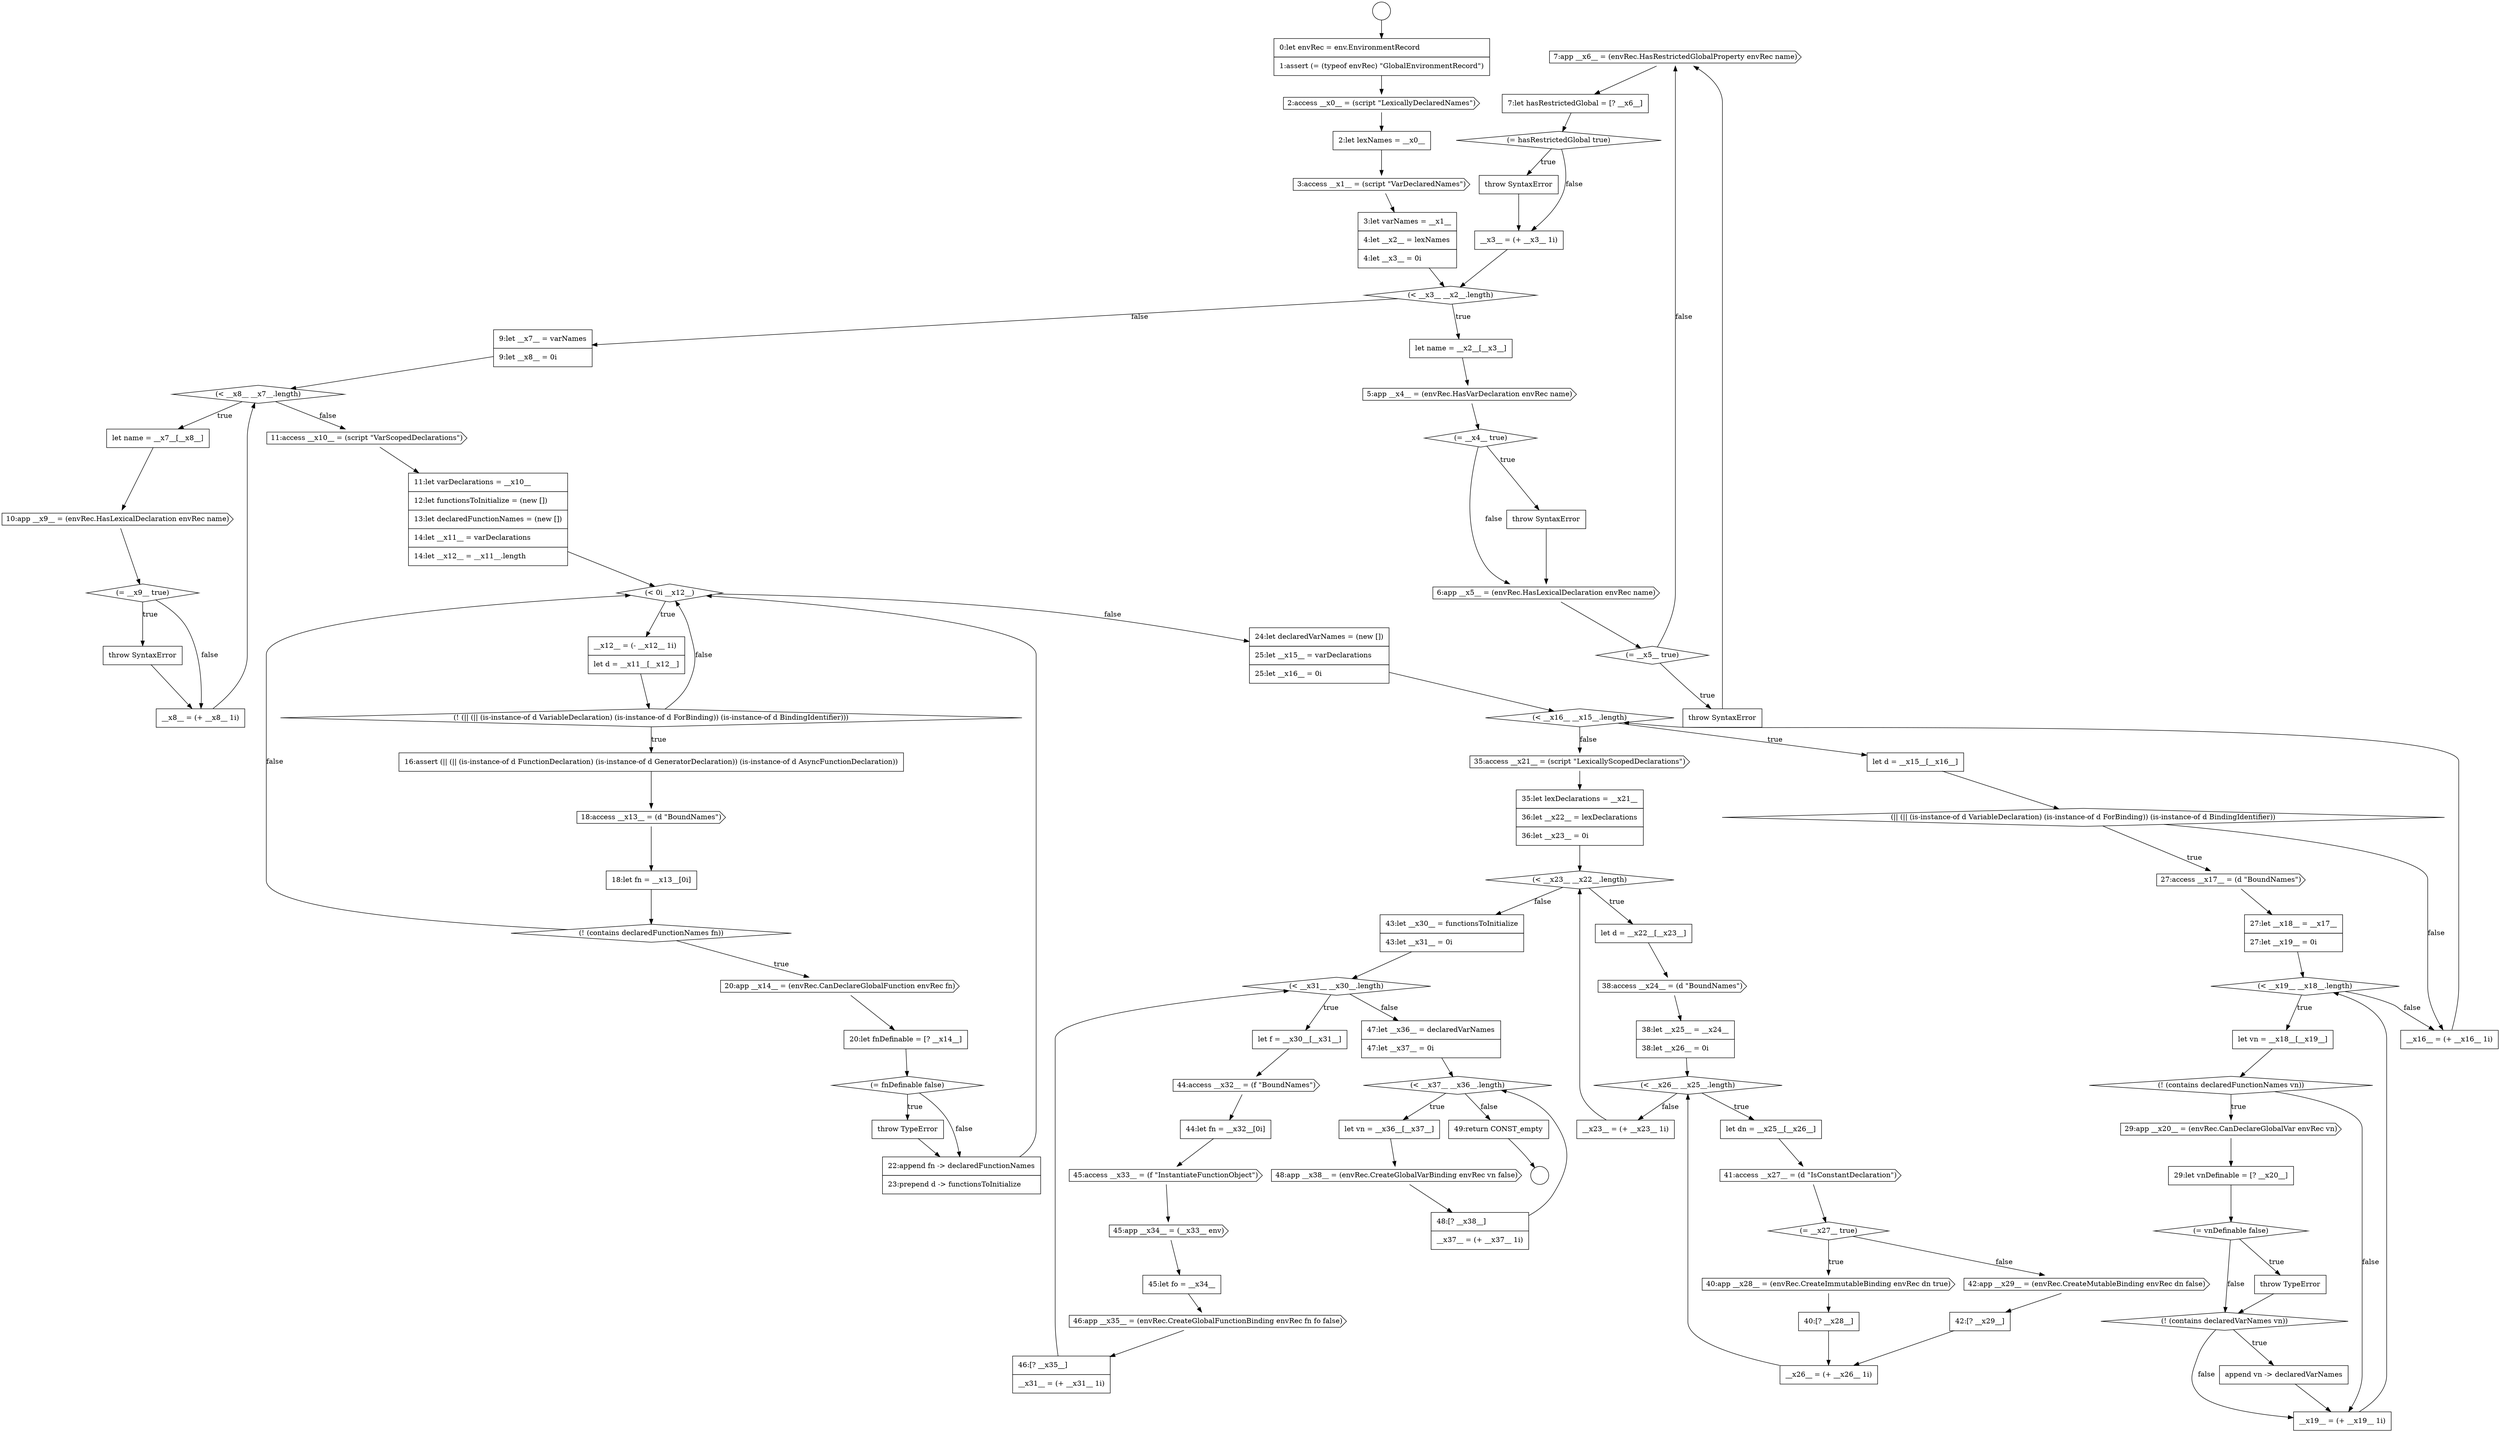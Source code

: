 digraph {
  node9621 [shape=cds, label=<<font color="black">7:app __x6__ = (envRec.HasRestrictedGlobalProperty envRec name)</font>> color="black" fillcolor="white" style=filled]
  node9616 [shape=diamond, label=<<font color="black">(= __x4__ true)</font>> color="black" fillcolor="white" style=filled]
  node9618 [shape=cds, label=<<font color="black">6:app __x5__ = (envRec.HasLexicalDeclaration envRec name)</font>> color="black" fillcolor="white" style=filled]
  node9692 [shape=none, margin=0, label=<<font color="black">
    <table border="0" cellborder="1" cellspacing="0" cellpadding="10">
      <tr><td align="left">let vn = __x36__[__x37__]</td></tr>
    </table>
  </font>> color="black" fillcolor="white" style=filled]
  node9611 [shape=cds, label=<<font color="black">3:access __x1__ = (script &quot;VarDeclaredNames&quot;)</font>> color="black" fillcolor="white" style=filled]
  node9653 [shape=diamond, label=<<font color="black">(&lt; __x19__ __x18__.length)</font>> color="black" fillcolor="white" style=filled]
  node9648 [shape=diamond, label=<<font color="black">(&lt; __x16__ __x15__.length)</font>> color="black" fillcolor="white" style=filled]
  node9685 [shape=cds, label=<<font color="black">45:access __x33__ = (f &quot;InstantiateFunctionObject&quot;)</font>> color="black" fillcolor="white" style=filled]
  node9676 [shape=cds, label=<<font color="black">42:app __x29__ = (envRec.CreateMutableBinding envRec dn false)</font>> color="black" fillcolor="white" style=filled]
  node9644 [shape=diamond, label=<<font color="black">(= fnDefinable false)</font>> color="black" fillcolor="white" style=filled]
  node9672 [shape=cds, label=<<font color="black">41:access __x27__ = (d &quot;IsConstantDeclaration&quot;)</font>> color="black" fillcolor="white" style=filled]
  node9625 [shape=none, margin=0, label=<<font color="black">
    <table border="0" cellborder="1" cellspacing="0" cellpadding="10">
      <tr><td align="left">__x3__ = (+ __x3__ 1i)</td></tr>
    </table>
  </font>> color="black" fillcolor="white" style=filled]
  node9657 [shape=none, margin=0, label=<<font color="black">
    <table border="0" cellborder="1" cellspacing="0" cellpadding="10">
      <tr><td align="left">29:let vnDefinable = [? __x20__]</td></tr>
    </table>
  </font>> color="black" fillcolor="white" style=filled]
  node9693 [shape=cds, label=<<font color="black">48:app __x38__ = (envRec.CreateGlobalVarBinding envRec vn false)</font>> color="black" fillcolor="white" style=filled]
  node9668 [shape=cds, label=<<font color="black">38:access __x24__ = (d &quot;BoundNames&quot;)</font>> color="black" fillcolor="white" style=filled]
  node9629 [shape=cds, label=<<font color="black">10:app __x9__ = (envRec.HasLexicalDeclaration envRec name)</font>> color="black" fillcolor="white" style=filled]
  node9612 [shape=none, margin=0, label=<<font color="black">
    <table border="0" cellborder="1" cellspacing="0" cellpadding="10">
      <tr><td align="left">3:let varNames = __x1__</td></tr>
      <tr><td align="left">4:let __x2__ = lexNames</td></tr>
      <tr><td align="left">4:let __x3__ = 0i</td></tr>
    </table>
  </font>> color="black" fillcolor="white" style=filled]
  node9661 [shape=none, margin=0, label=<<font color="black">
    <table border="0" cellborder="1" cellspacing="0" cellpadding="10">
      <tr><td align="left">append vn -&gt; declaredVarNames</td></tr>
    </table>
  </font>> color="black" fillcolor="white" style=filled]
  node9636 [shape=none, margin=0, label=<<font color="black">
    <table border="0" cellborder="1" cellspacing="0" cellpadding="10">
      <tr><td align="left">__x12__ = (- __x12__ 1i)</td></tr>
      <tr><td align="left">let d = __x11__[__x12__]</td></tr>
    </table>
  </font>> color="black" fillcolor="white" style=filled]
  node9680 [shape=none, margin=0, label=<<font color="black">
    <table border="0" cellborder="1" cellspacing="0" cellpadding="10">
      <tr><td align="left">43:let __x30__ = functionsToInitialize</td></tr>
      <tr><td align="left">43:let __x31__ = 0i</td></tr>
    </table>
  </font>> color="black" fillcolor="white" style=filled]
  node9682 [shape=none, margin=0, label=<<font color="black">
    <table border="0" cellborder="1" cellspacing="0" cellpadding="10">
      <tr><td align="left">let f = __x30__[__x31__]</td></tr>
    </table>
  </font>> color="black" fillcolor="white" style=filled]
  node9688 [shape=cds, label=<<font color="black">46:app __x35__ = (envRec.CreateGlobalFunctionBinding envRec fn fo false)</font>> color="black" fillcolor="white" style=filled]
  node9658 [shape=diamond, label=<<font color="black">(= vnDefinable false)</font>> color="black" fillcolor="white" style=filled]
  node9671 [shape=none, margin=0, label=<<font color="black">
    <table border="0" cellborder="1" cellspacing="0" cellpadding="10">
      <tr><td align="left">let dn = __x25__[__x26__]</td></tr>
    </table>
  </font>> color="black" fillcolor="white" style=filled]
  node9626 [shape=none, margin=0, label=<<font color="black">
    <table border="0" cellborder="1" cellspacing="0" cellpadding="10">
      <tr><td align="left">9:let __x7__ = varNames</td></tr>
      <tr><td align="left">9:let __x8__ = 0i</td></tr>
    </table>
  </font>> color="black" fillcolor="white" style=filled]
  node9613 [shape=diamond, label=<<font color="black">(&lt; __x3__ __x2__.length)</font>> color="black" fillcolor="white" style=filled]
  node9641 [shape=diamond, label=<<font color="black">(! (contains declaredFunctionNames fn))</font>> color="black" fillcolor="white" style=filled]
  node9608 [shape=none, margin=0, label=<<font color="black">
    <table border="0" cellborder="1" cellspacing="0" cellpadding="10">
      <tr><td align="left">0:let envRec = env.EnvironmentRecord</td></tr>
      <tr><td align="left">1:assert (= (typeof envRec) &quot;GlobalEnvironmentRecord&quot;)</td></tr>
    </table>
  </font>> color="black" fillcolor="white" style=filled]
  node9624 [shape=none, margin=0, label=<<font color="black">
    <table border="0" cellborder="1" cellspacing="0" cellpadding="10">
      <tr><td align="left">throw SyntaxError</td></tr>
    </table>
  </font>> color="black" fillcolor="white" style=filled]
  node9640 [shape=none, margin=0, label=<<font color="black">
    <table border="0" cellborder="1" cellspacing="0" cellpadding="10">
      <tr><td align="left">18:let fn = __x13__[0i]</td></tr>
    </table>
  </font>> color="black" fillcolor="white" style=filled]
  node9667 [shape=none, margin=0, label=<<font color="black">
    <table border="0" cellborder="1" cellspacing="0" cellpadding="10">
      <tr><td align="left">let d = __x22__[__x23__]</td></tr>
    </table>
  </font>> color="black" fillcolor="white" style=filled]
  node9662 [shape=none, margin=0, label=<<font color="black">
    <table border="0" cellborder="1" cellspacing="0" cellpadding="10">
      <tr><td align="left">__x19__ = (+ __x19__ 1i)</td></tr>
    </table>
  </font>> color="black" fillcolor="white" style=filled]
  node9609 [shape=cds, label=<<font color="black">2:access __x0__ = (script &quot;LexicallyDeclaredNames&quot;)</font>> color="black" fillcolor="white" style=filled]
  node9645 [shape=none, margin=0, label=<<font color="black">
    <table border="0" cellborder="1" cellspacing="0" cellpadding="10">
      <tr><td align="left">throw TypeError</td></tr>
    </table>
  </font>> color="black" fillcolor="white" style=filled]
  node9630 [shape=diamond, label=<<font color="black">(= __x9__ true)</font>> color="black" fillcolor="white" style=filled]
  node9620 [shape=none, margin=0, label=<<font color="black">
    <table border="0" cellborder="1" cellspacing="0" cellpadding="10">
      <tr><td align="left">throw SyntaxError</td></tr>
    </table>
  </font>> color="black" fillcolor="white" style=filled]
  node9607 [shape=circle label=" " color="black" fillcolor="white" style=filled]
  node9694 [shape=none, margin=0, label=<<font color="black">
    <table border="0" cellborder="1" cellspacing="0" cellpadding="10">
      <tr><td align="left">48:[? __x38__]</td></tr>
      <tr><td align="left">__x37__ = (+ __x37__ 1i)</td></tr>
    </table>
  </font>> color="black" fillcolor="white" style=filled]
  node9684 [shape=none, margin=0, label=<<font color="black">
    <table border="0" cellborder="1" cellspacing="0" cellpadding="10">
      <tr><td align="left">44:let fn = __x32__[0i]</td></tr>
    </table>
  </font>> color="black" fillcolor="white" style=filled]
  node9689 [shape=none, margin=0, label=<<font color="black">
    <table border="0" cellborder="1" cellspacing="0" cellpadding="10">
      <tr><td align="left">46:[? __x35__]</td></tr>
      <tr><td align="left">__x31__ = (+ __x31__ 1i)</td></tr>
    </table>
  </font>> color="black" fillcolor="white" style=filled]
  node9677 [shape=none, margin=0, label=<<font color="black">
    <table border="0" cellborder="1" cellspacing="0" cellpadding="10">
      <tr><td align="left">42:[? __x29__]</td></tr>
    </table>
  </font>> color="black" fillcolor="white" style=filled]
  node9635 [shape=diamond, label=<<font color="black">(&lt; 0i __x12__)</font>> color="black" fillcolor="white" style=filled]
  node9650 [shape=diamond, label=<<font color="black">(|| (|| (is-instance-of d VariableDeclaration) (is-instance-of d ForBinding)) (is-instance-of d BindingIdentifier))</font>> color="black" fillcolor="white" style=filled]
  node9652 [shape=none, margin=0, label=<<font color="black">
    <table border="0" cellborder="1" cellspacing="0" cellpadding="10">
      <tr><td align="left">27:let __x18__ = __x17__</td></tr>
      <tr><td align="left">27:let __x19__ = 0i</td></tr>
    </table>
  </font>> color="black" fillcolor="white" style=filled]
  node9617 [shape=none, margin=0, label=<<font color="black">
    <table border="0" cellborder="1" cellspacing="0" cellpadding="10">
      <tr><td align="left">throw SyntaxError</td></tr>
    </table>
  </font>> color="black" fillcolor="white" style=filled]
  node9663 [shape=none, margin=0, label=<<font color="black">
    <table border="0" cellborder="1" cellspacing="0" cellpadding="10">
      <tr><td align="left">__x16__ = (+ __x16__ 1i)</td></tr>
    </table>
  </font>> color="black" fillcolor="white" style=filled]
  node9627 [shape=diamond, label=<<font color="black">(&lt; __x8__ __x7__.length)</font>> color="black" fillcolor="white" style=filled]
  node9638 [shape=none, margin=0, label=<<font color="black">
    <table border="0" cellborder="1" cellspacing="0" cellpadding="10">
      <tr><td align="left">16:assert (|| (|| (is-instance-of d FunctionDeclaration) (is-instance-of d GeneratorDeclaration)) (is-instance-of d AsyncFunctionDeclaration))</td></tr>
    </table>
  </font>> color="black" fillcolor="white" style=filled]
  node9659 [shape=none, margin=0, label=<<font color="black">
    <table border="0" cellborder="1" cellspacing="0" cellpadding="10">
      <tr><td align="left">throw TypeError</td></tr>
    </table>
  </font>> color="black" fillcolor="white" style=filled]
  node9687 [shape=none, margin=0, label=<<font color="black">
    <table border="0" cellborder="1" cellspacing="0" cellpadding="10">
      <tr><td align="left">45:let fo = __x34__</td></tr>
    </table>
  </font>> color="black" fillcolor="white" style=filled]
  node9681 [shape=diamond, label=<<font color="black">(&lt; __x31__ __x30__.length)</font>> color="black" fillcolor="white" style=filled]
  node9670 [shape=diamond, label=<<font color="black">(&lt; __x26__ __x25__.length)</font>> color="black" fillcolor="white" style=filled]
  node9623 [shape=diamond, label=<<font color="black">(= hasRestrictedGlobal true)</font>> color="black" fillcolor="white" style=filled]
  node9614 [shape=none, margin=0, label=<<font color="black">
    <table border="0" cellborder="1" cellspacing="0" cellpadding="10">
      <tr><td align="left">let name = __x2__[__x3__]</td></tr>
    </table>
  </font>> color="black" fillcolor="white" style=filled]
  node9655 [shape=diamond, label=<<font color="black">(! (contains declaredFunctionNames vn))</font>> color="black" fillcolor="white" style=filled]
  node9674 [shape=cds, label=<<font color="black">40:app __x28__ = (envRec.CreateImmutableBinding envRec dn true)</font>> color="black" fillcolor="white" style=filled]
  node9642 [shape=cds, label=<<font color="black">20:app __x14__ = (envRec.CanDeclareGlobalFunction envRec fn)</font>> color="black" fillcolor="white" style=filled]
  node9691 [shape=diamond, label=<<font color="black">(&lt; __x37__ __x36__.length)</font>> color="black" fillcolor="white" style=filled]
  node9610 [shape=none, margin=0, label=<<font color="black">
    <table border="0" cellborder="1" cellspacing="0" cellpadding="10">
      <tr><td align="left">2:let lexNames = __x0__</td></tr>
    </table>
  </font>> color="black" fillcolor="white" style=filled]
  node9619 [shape=diamond, label=<<font color="black">(= __x5__ true)</font>> color="black" fillcolor="white" style=filled]
  node9673 [shape=diamond, label=<<font color="black">(= __x27__ true)</font>> color="black" fillcolor="white" style=filled]
  node9646 [shape=none, margin=0, label=<<font color="black">
    <table border="0" cellborder="1" cellspacing="0" cellpadding="10">
      <tr><td align="left">22:append fn -&gt; declaredFunctionNames</td></tr>
      <tr><td align="left">23:prepend d -&gt; functionsToInitialize</td></tr>
    </table>
  </font>> color="black" fillcolor="white" style=filled]
  node9651 [shape=cds, label=<<font color="black">27:access __x17__ = (d &quot;BoundNames&quot;)</font>> color="black" fillcolor="white" style=filled]
  node9695 [shape=none, margin=0, label=<<font color="black">
    <table border="0" cellborder="1" cellspacing="0" cellpadding="10">
      <tr><td align="left">49:return CONST_empty</td></tr>
    </table>
  </font>> color="black" fillcolor="white" style=filled]
  node9639 [shape=cds, label=<<font color="black">18:access __x13__ = (d &quot;BoundNames&quot;)</font>> color="black" fillcolor="white" style=filled]
  node9678 [shape=none, margin=0, label=<<font color="black">
    <table border="0" cellborder="1" cellspacing="0" cellpadding="10">
      <tr><td align="left">__x26__ = (+ __x26__ 1i)</td></tr>
    </table>
  </font>> color="black" fillcolor="white" style=filled]
  node9656 [shape=cds, label=<<font color="black">29:app __x20__ = (envRec.CanDeclareGlobalVar envRec vn)</font>> color="black" fillcolor="white" style=filled]
  node9631 [shape=none, margin=0, label=<<font color="black">
    <table border="0" cellborder="1" cellspacing="0" cellpadding="10">
      <tr><td align="left">throw SyntaxError</td></tr>
    </table>
  </font>> color="black" fillcolor="white" style=filled]
  node9606 [shape=circle label=" " color="black" fillcolor="white" style=filled]
  node9634 [shape=none, margin=0, label=<<font color="black">
    <table border="0" cellborder="1" cellspacing="0" cellpadding="10">
      <tr><td align="left">11:let varDeclarations = __x10__</td></tr>
      <tr><td align="left">12:let functionsToInitialize = (new [])</td></tr>
      <tr><td align="left">13:let declaredFunctionNames = (new [])</td></tr>
      <tr><td align="left">14:let __x11__ = varDeclarations</td></tr>
      <tr><td align="left">14:let __x12__ = __x11__.length</td></tr>
    </table>
  </font>> color="black" fillcolor="white" style=filled]
  node9649 [shape=none, margin=0, label=<<font color="black">
    <table border="0" cellborder="1" cellspacing="0" cellpadding="10">
      <tr><td align="left">let d = __x15__[__x16__]</td></tr>
    </table>
  </font>> color="black" fillcolor="white" style=filled]
  node9683 [shape=cds, label=<<font color="black">44:access __x32__ = (f &quot;BoundNames&quot;)</font>> color="black" fillcolor="white" style=filled]
  node9666 [shape=diamond, label=<<font color="black">(&lt; __x23__ __x22__.length)</font>> color="black" fillcolor="white" style=filled]
  node9690 [shape=none, margin=0, label=<<font color="black">
    <table border="0" cellborder="1" cellspacing="0" cellpadding="10">
      <tr><td align="left">47:let __x36__ = declaredVarNames</td></tr>
      <tr><td align="left">47:let __x37__ = 0i</td></tr>
    </table>
  </font>> color="black" fillcolor="white" style=filled]
  node9675 [shape=none, margin=0, label=<<font color="black">
    <table border="0" cellborder="1" cellspacing="0" cellpadding="10">
      <tr><td align="left">40:[? __x28__]</td></tr>
    </table>
  </font>> color="black" fillcolor="white" style=filled]
  node9632 [shape=none, margin=0, label=<<font color="black">
    <table border="0" cellborder="1" cellspacing="0" cellpadding="10">
      <tr><td align="left">__x8__ = (+ __x8__ 1i)</td></tr>
    </table>
  </font>> color="black" fillcolor="white" style=filled]
  node9622 [shape=none, margin=0, label=<<font color="black">
    <table border="0" cellborder="1" cellspacing="0" cellpadding="10">
      <tr><td align="left">7:let hasRestrictedGlobal = [? __x6__]</td></tr>
    </table>
  </font>> color="black" fillcolor="white" style=filled]
  node9637 [shape=diamond, label=<<font color="black">(! (|| (|| (is-instance-of d VariableDeclaration) (is-instance-of d ForBinding)) (is-instance-of d BindingIdentifier)))</font>> color="black" fillcolor="white" style=filled]
  node9654 [shape=none, margin=0, label=<<font color="black">
    <table border="0" cellborder="1" cellspacing="0" cellpadding="10">
      <tr><td align="left">let vn = __x18__[__x19__]</td></tr>
    </table>
  </font>> color="black" fillcolor="white" style=filled]
  node9686 [shape=cds, label=<<font color="black">45:app __x34__ = (__x33__ env)</font>> color="black" fillcolor="white" style=filled]
  node9628 [shape=none, margin=0, label=<<font color="black">
    <table border="0" cellborder="1" cellspacing="0" cellpadding="10">
      <tr><td align="left">let name = __x7__[__x8__]</td></tr>
    </table>
  </font>> color="black" fillcolor="white" style=filled]
  node9615 [shape=cds, label=<<font color="black">5:app __x4__ = (envRec.HasVarDeclaration envRec name)</font>> color="black" fillcolor="white" style=filled]
  node9647 [shape=none, margin=0, label=<<font color="black">
    <table border="0" cellborder="1" cellspacing="0" cellpadding="10">
      <tr><td align="left">24:let declaredVarNames = (new [])</td></tr>
      <tr><td align="left">25:let __x15__ = varDeclarations</td></tr>
      <tr><td align="left">25:let __x16__ = 0i</td></tr>
    </table>
  </font>> color="black" fillcolor="white" style=filled]
  node9664 [shape=cds, label=<<font color="black">35:access __x21__ = (script &quot;LexicallyScopedDeclarations&quot;)</font>> color="black" fillcolor="white" style=filled]
  node9665 [shape=none, margin=0, label=<<font color="black">
    <table border="0" cellborder="1" cellspacing="0" cellpadding="10">
      <tr><td align="left">35:let lexDeclarations = __x21__</td></tr>
      <tr><td align="left">36:let __x22__ = lexDeclarations</td></tr>
      <tr><td align="left">36:let __x23__ = 0i</td></tr>
    </table>
  </font>> color="black" fillcolor="white" style=filled]
  node9669 [shape=none, margin=0, label=<<font color="black">
    <table border="0" cellborder="1" cellspacing="0" cellpadding="10">
      <tr><td align="left">38:let __x25__ = __x24__</td></tr>
      <tr><td align="left">38:let __x26__ = 0i</td></tr>
    </table>
  </font>> color="black" fillcolor="white" style=filled]
  node9660 [shape=diamond, label=<<font color="black">(! (contains declaredVarNames vn))</font>> color="black" fillcolor="white" style=filled]
  node9643 [shape=none, margin=0, label=<<font color="black">
    <table border="0" cellborder="1" cellspacing="0" cellpadding="10">
      <tr><td align="left">20:let fnDefinable = [? __x14__]</td></tr>
    </table>
  </font>> color="black" fillcolor="white" style=filled]
  node9679 [shape=none, margin=0, label=<<font color="black">
    <table border="0" cellborder="1" cellspacing="0" cellpadding="10">
      <tr><td align="left">__x23__ = (+ __x23__ 1i)</td></tr>
    </table>
  </font>> color="black" fillcolor="white" style=filled]
  node9633 [shape=cds, label=<<font color="black">11:access __x10__ = (script &quot;VarScopedDeclarations&quot;)</font>> color="black" fillcolor="white" style=filled]
  node9665 -> node9666 [ color="black"]
  node9682 -> node9683 [ color="black"]
  node9660 -> node9661 [label=<<font color="black">true</font>> color="black"]
  node9660 -> node9662 [label=<<font color="black">false</font>> color="black"]
  node9635 -> node9636 [label=<<font color="black">true</font>> color="black"]
  node9635 -> node9647 [label=<<font color="black">false</font>> color="black"]
  node9626 -> node9627 [ color="black"]
  node9646 -> node9635 [ color="black"]
  node9629 -> node9630 [ color="black"]
  node9662 -> node9653 [ color="black"]
  node9634 -> node9635 [ color="black"]
  node9652 -> node9653 [ color="black"]
  node9648 -> node9649 [label=<<font color="black">true</font>> color="black"]
  node9648 -> node9664 [label=<<font color="black">false</font>> color="black"]
  node9681 -> node9682 [label=<<font color="black">true</font>> color="black"]
  node9681 -> node9690 [label=<<font color="black">false</font>> color="black"]
  node9613 -> node9614 [label=<<font color="black">true</font>> color="black"]
  node9613 -> node9626 [label=<<font color="black">false</font>> color="black"]
  node9656 -> node9657 [ color="black"]
  node9666 -> node9667 [label=<<font color="black">true</font>> color="black"]
  node9666 -> node9680 [label=<<font color="black">false</font>> color="black"]
  node9655 -> node9656 [label=<<font color="black">true</font>> color="black"]
  node9655 -> node9662 [label=<<font color="black">false</font>> color="black"]
  node9678 -> node9670 [ color="black"]
  node9627 -> node9628 [label=<<font color="black">true</font>> color="black"]
  node9627 -> node9633 [label=<<font color="black">false</font>> color="black"]
  node9622 -> node9623 [ color="black"]
  node9617 -> node9618 [ color="black"]
  node9640 -> node9641 [ color="black"]
  node9676 -> node9677 [ color="black"]
  node9664 -> node9665 [ color="black"]
  node9677 -> node9678 [ color="black"]
  node9642 -> node9643 [ color="black"]
  node9623 -> node9624 [label=<<font color="black">true</font>> color="black"]
  node9623 -> node9625 [label=<<font color="black">false</font>> color="black"]
  node9631 -> node9632 [ color="black"]
  node9632 -> node9627 [ color="black"]
  node9657 -> node9658 [ color="black"]
  node9686 -> node9687 [ color="black"]
  node9670 -> node9671 [label=<<font color="black">true</font>> color="black"]
  node9670 -> node9679 [label=<<font color="black">false</font>> color="black"]
  node9644 -> node9645 [label=<<font color="black">true</font>> color="black"]
  node9644 -> node9646 [label=<<font color="black">false</font>> color="black"]
  node9615 -> node9616 [ color="black"]
  node9628 -> node9629 [ color="black"]
  node9695 -> node9607 [ color="black"]
  node9661 -> node9662 [ color="black"]
  node9684 -> node9685 [ color="black"]
  node9679 -> node9666 [ color="black"]
  node9641 -> node9642 [label=<<font color="black">true</font>> color="black"]
  node9641 -> node9635 [label=<<font color="black">false</font>> color="black"]
  node9608 -> node9609 [ color="black"]
  node9619 -> node9620 [label=<<font color="black">true</font>> color="black"]
  node9619 -> node9621 [label=<<font color="black">false</font>> color="black"]
  node9659 -> node9660 [ color="black"]
  node9612 -> node9613 [ color="black"]
  node9624 -> node9625 [ color="black"]
  node9691 -> node9692 [label=<<font color="black">true</font>> color="black"]
  node9691 -> node9695 [label=<<font color="black">false</font>> color="black"]
  node9609 -> node9610 [ color="black"]
  node9693 -> node9694 [ color="black"]
  node9674 -> node9675 [ color="black"]
  node9621 -> node9622 [ color="black"]
  node9667 -> node9668 [ color="black"]
  node9620 -> node9621 [ color="black"]
  node9689 -> node9681 [ color="black"]
  node9610 -> node9611 [ color="black"]
  node9669 -> node9670 [ color="black"]
  node9636 -> node9637 [ color="black"]
  node9692 -> node9693 [ color="black"]
  node9649 -> node9650 [ color="black"]
  node9618 -> node9619 [ color="black"]
  node9683 -> node9684 [ color="black"]
  node9668 -> node9669 [ color="black"]
  node9653 -> node9654 [label=<<font color="black">true</font>> color="black"]
  node9653 -> node9663 [label=<<font color="black">false</font>> color="black"]
  node9633 -> node9634 [ color="black"]
  node9654 -> node9655 [ color="black"]
  node9614 -> node9615 [ color="black"]
  node9651 -> node9652 [ color="black"]
  node9625 -> node9613 [ color="black"]
  node9611 -> node9612 [ color="black"]
  node9672 -> node9673 [ color="black"]
  node9685 -> node9686 [ color="black"]
  node9680 -> node9681 [ color="black"]
  node9650 -> node9651 [label=<<font color="black">true</font>> color="black"]
  node9650 -> node9663 [label=<<font color="black">false</font>> color="black"]
  node9671 -> node9672 [ color="black"]
  node9616 -> node9617 [label=<<font color="black">true</font>> color="black"]
  node9616 -> node9618 [label=<<font color="black">false</font>> color="black"]
  node9645 -> node9646 [ color="black"]
  node9643 -> node9644 [ color="black"]
  node9688 -> node9689 [ color="black"]
  node9690 -> node9691 [ color="black"]
  node9638 -> node9639 [ color="black"]
  node9606 -> node9608 [ color="black"]
  node9639 -> node9640 [ color="black"]
  node9673 -> node9674 [label=<<font color="black">true</font>> color="black"]
  node9673 -> node9676 [label=<<font color="black">false</font>> color="black"]
  node9637 -> node9638 [label=<<font color="black">true</font>> color="black"]
  node9637 -> node9635 [label=<<font color="black">false</font>> color="black"]
  node9663 -> node9648 [ color="black"]
  node9658 -> node9659 [label=<<font color="black">true</font>> color="black"]
  node9658 -> node9660 [label=<<font color="black">false</font>> color="black"]
  node9630 -> node9631 [label=<<font color="black">true</font>> color="black"]
  node9630 -> node9632 [label=<<font color="black">false</font>> color="black"]
  node9687 -> node9688 [ color="black"]
  node9675 -> node9678 [ color="black"]
  node9647 -> node9648 [ color="black"]
  node9694 -> node9691 [ color="black"]
}
